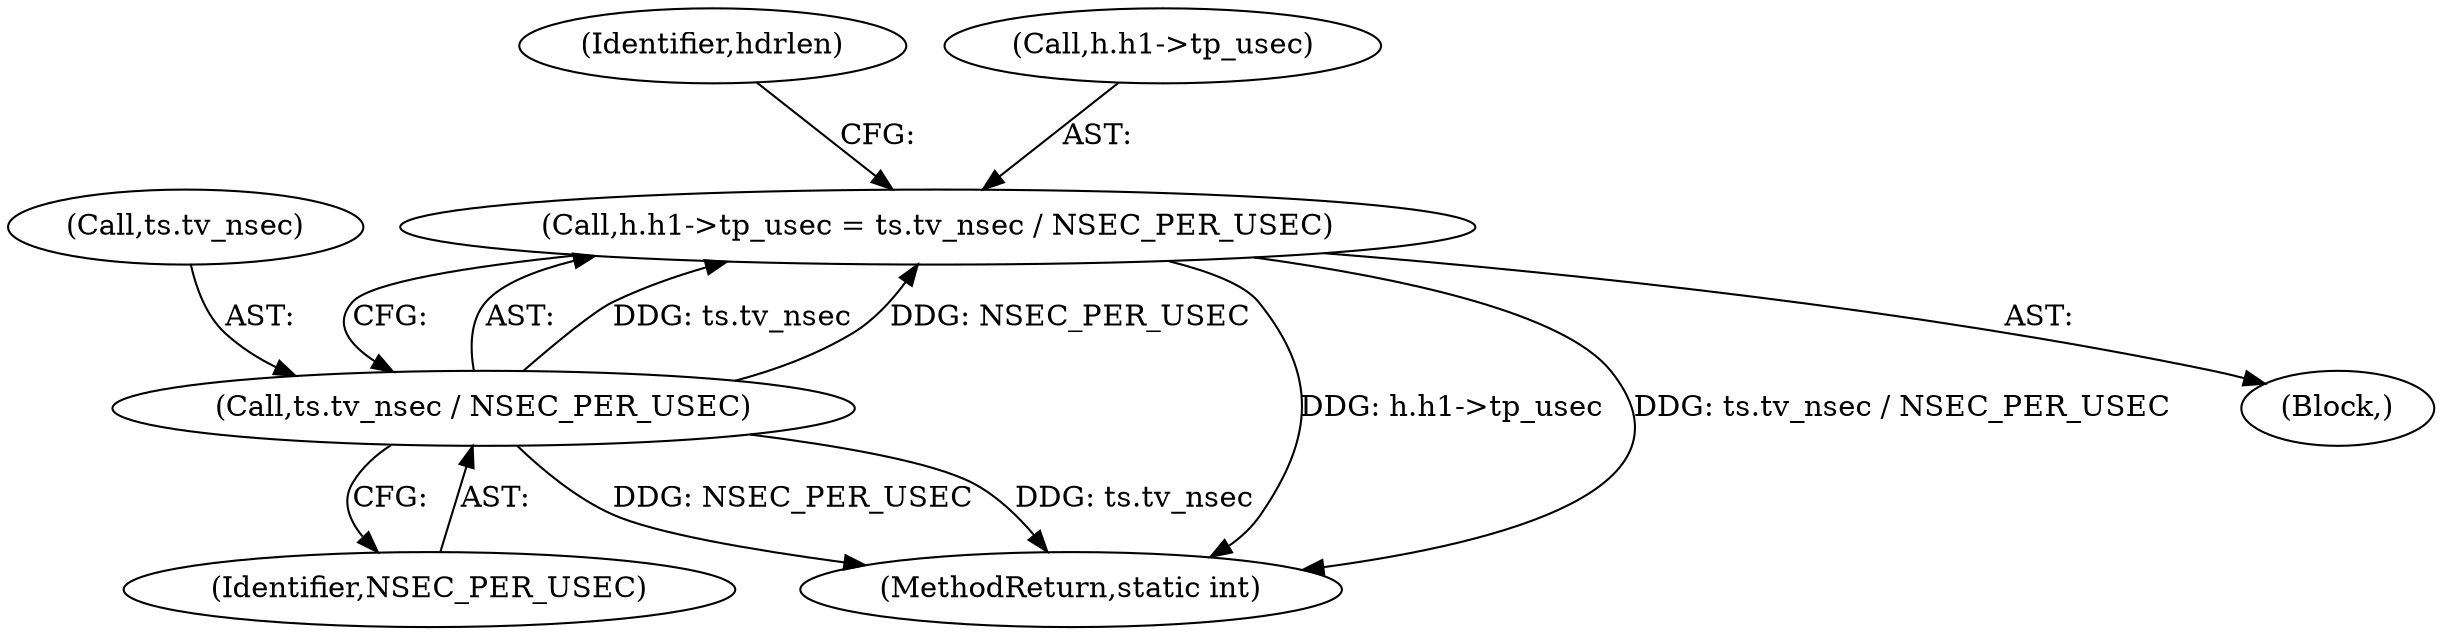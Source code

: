 digraph "0_linux_edbd58be15a957f6a760c4a514cd475217eb97fd@integer" {
"1000630" [label="(Call,h.h1->tp_usec = ts.tv_nsec / NSEC_PER_USEC)"];
"1000636" [label="(Call,ts.tv_nsec / NSEC_PER_USEC)"];
"1000642" [label="(Identifier,hdrlen)"];
"1000637" [label="(Call,ts.tv_nsec)"];
"1000640" [label="(Identifier,NSEC_PER_USEC)"];
"1000630" [label="(Call,h.h1->tp_usec = ts.tv_nsec / NSEC_PER_USEC)"];
"1001022" [label="(MethodReturn,static int)"];
"1000636" [label="(Call,ts.tv_nsec / NSEC_PER_USEC)"];
"1000589" [label="(Block,)"];
"1000631" [label="(Call,h.h1->tp_usec)"];
"1000630" -> "1000589"  [label="AST: "];
"1000630" -> "1000636"  [label="CFG: "];
"1000631" -> "1000630"  [label="AST: "];
"1000636" -> "1000630"  [label="AST: "];
"1000642" -> "1000630"  [label="CFG: "];
"1000630" -> "1001022"  [label="DDG: h.h1->tp_usec"];
"1000630" -> "1001022"  [label="DDG: ts.tv_nsec / NSEC_PER_USEC"];
"1000636" -> "1000630"  [label="DDG: ts.tv_nsec"];
"1000636" -> "1000630"  [label="DDG: NSEC_PER_USEC"];
"1000636" -> "1000640"  [label="CFG: "];
"1000637" -> "1000636"  [label="AST: "];
"1000640" -> "1000636"  [label="AST: "];
"1000636" -> "1001022"  [label="DDG: NSEC_PER_USEC"];
"1000636" -> "1001022"  [label="DDG: ts.tv_nsec"];
}
